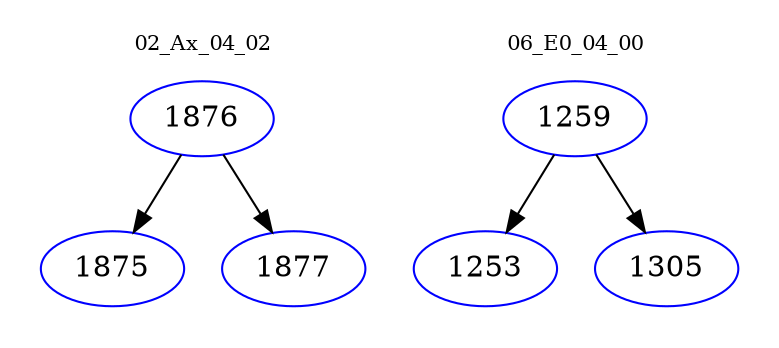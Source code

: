 digraph{
subgraph cluster_0 {
color = white
label = "02_Ax_04_02";
fontsize=10;
T0_1876 [label="1876", color="blue"]
T0_1876 -> T0_1875 [color="black"]
T0_1875 [label="1875", color="blue"]
T0_1876 -> T0_1877 [color="black"]
T0_1877 [label="1877", color="blue"]
}
subgraph cluster_1 {
color = white
label = "06_E0_04_00";
fontsize=10;
T1_1259 [label="1259", color="blue"]
T1_1259 -> T1_1253 [color="black"]
T1_1253 [label="1253", color="blue"]
T1_1259 -> T1_1305 [color="black"]
T1_1305 [label="1305", color="blue"]
}
}
